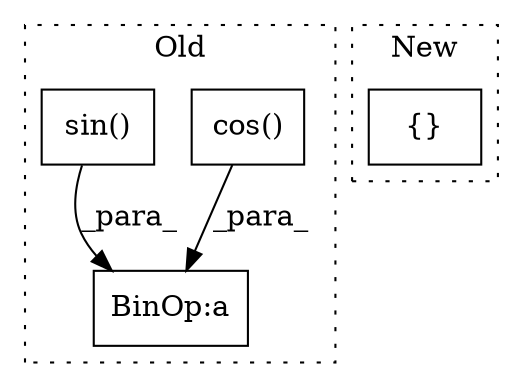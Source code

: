 digraph G {
subgraph cluster0 {
1 [label="cos()" a="75" s="334,344" l="7,1" shape="box"];
3 [label="BinOp:a" a="82" s="408" l="3" shape="box"];
4 [label="sin()" a="75" s="306,316" l="7,1" shape="box"];
label = "Old";
style="dotted";
}
subgraph cluster1 {
2 [label="{}" a="95" s="226,227" l="2,1" shape="box"];
label = "New";
style="dotted";
}
1 -> 3 [label="_para_"];
4 -> 3 [label="_para_"];
}